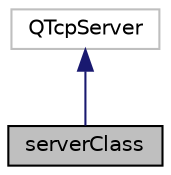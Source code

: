 digraph "serverClass"
{
 // LATEX_PDF_SIZE
  edge [fontname="Helvetica",fontsize="10",labelfontname="Helvetica",labelfontsize="10"];
  node [fontname="Helvetica",fontsize="10",shape=record];
  Node1 [label="serverClass",height=0.2,width=0.4,color="black", fillcolor="grey75", style="filled", fontcolor="black",tooltip="This is the class in charge of manage the creation of the server and it implements QTcpSocket class."];
  Node2 -> Node1 [dir="back",color="midnightblue",fontsize="10",style="solid",fontname="Helvetica"];
  Node2 [label="QTcpServer",height=0.2,width=0.4,color="grey75", fillcolor="white", style="filled",tooltip=" "];
}
